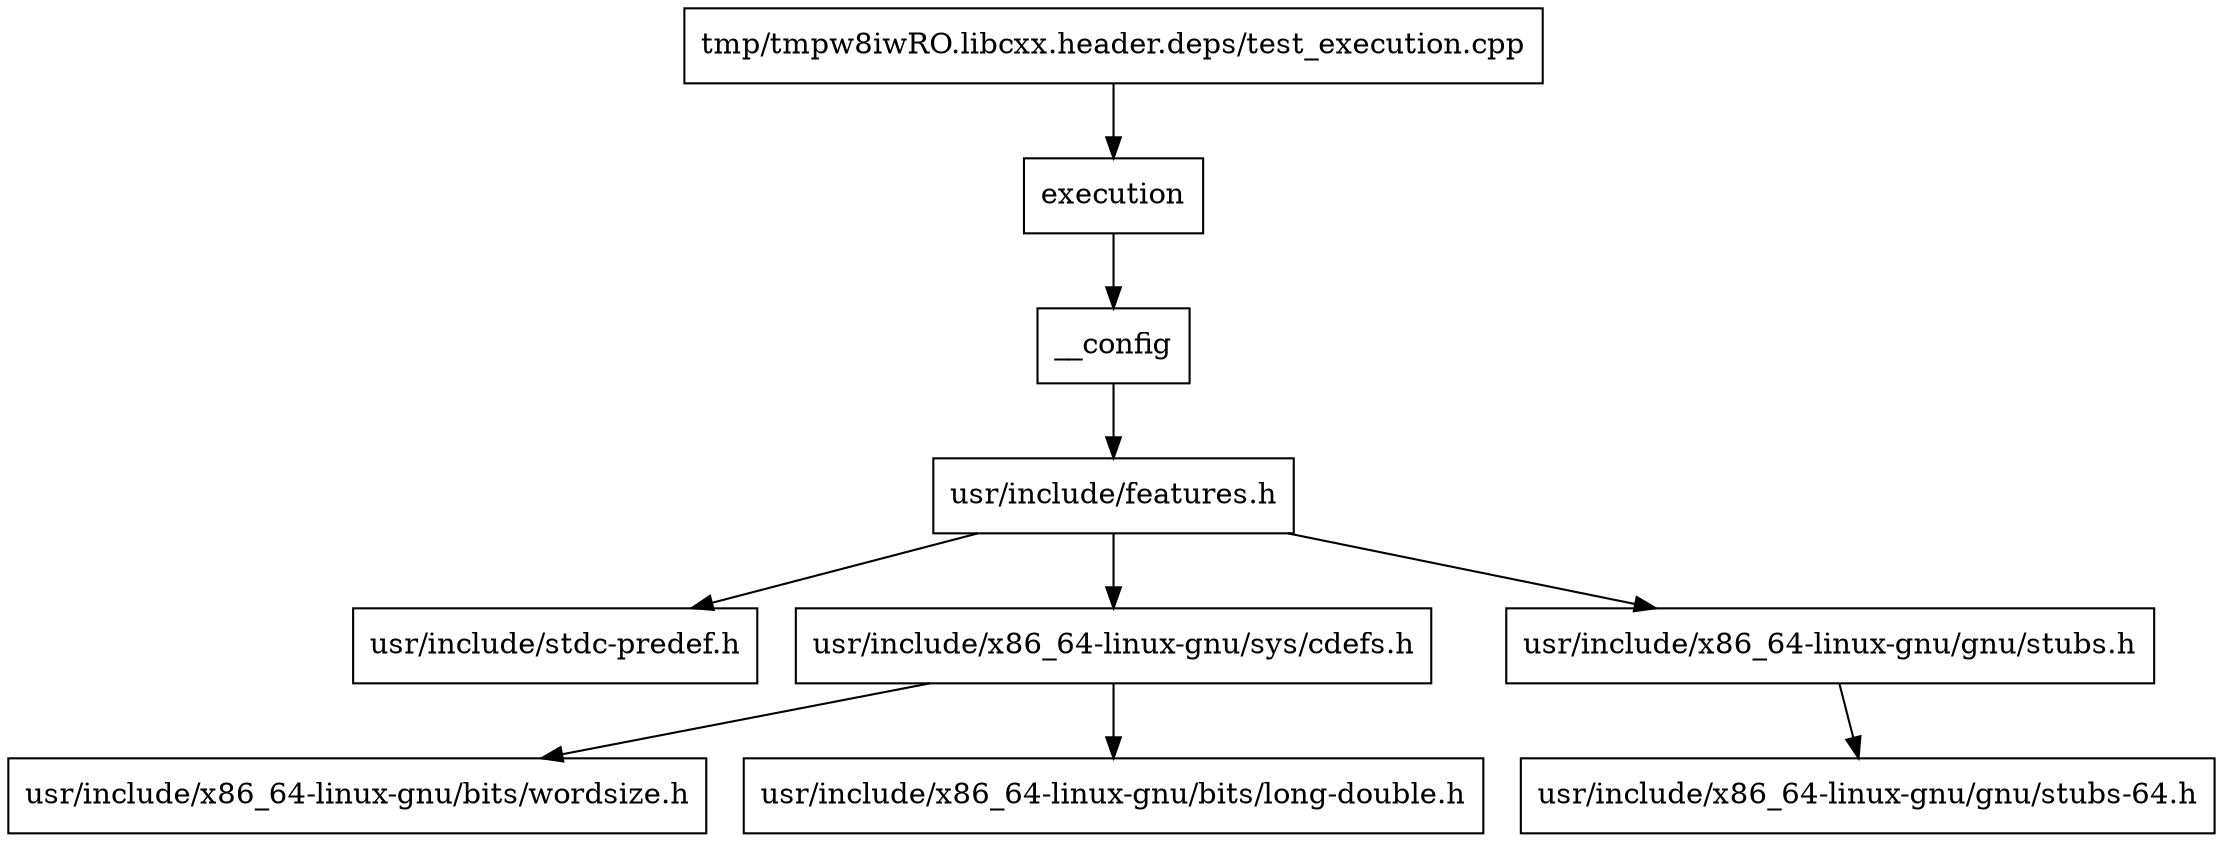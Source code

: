 digraph "dependencies" {
  header_1 [ shape="box", label="execution"];
  header_0 [ shape="box", label="tmp/tmpw8iwRO.libcxx.header.deps/test_execution.cpp"];
  header_2 [ shape="box", label="__config"];
  header_3 [ shape="box", label="usr/include/features.h"];
  header_4 [ shape="box", label="usr/include/stdc-predef.h"];
  header_5 [ shape="box", label="usr/include/x86_64-linux-gnu/sys/cdefs.h"];
  header_6 [ shape="box", label="usr/include/x86_64-linux-gnu/bits/wordsize.h"];
  header_7 [ shape="box", label="usr/include/x86_64-linux-gnu/bits/long-double.h"];
  header_8 [ shape="box", label="usr/include/x86_64-linux-gnu/gnu/stubs.h"];
  header_9 [ shape="box", label="usr/include/x86_64-linux-gnu/gnu/stubs-64.h"];
  header_1 -> header_2;
  header_8 -> header_9;
  header_5 -> header_6;
  header_5 -> header_7;
  header_3 -> header_4;
  header_3 -> header_5;
  header_3 -> header_8;
  header_2 -> header_3;
  header_0 -> header_1;
}
